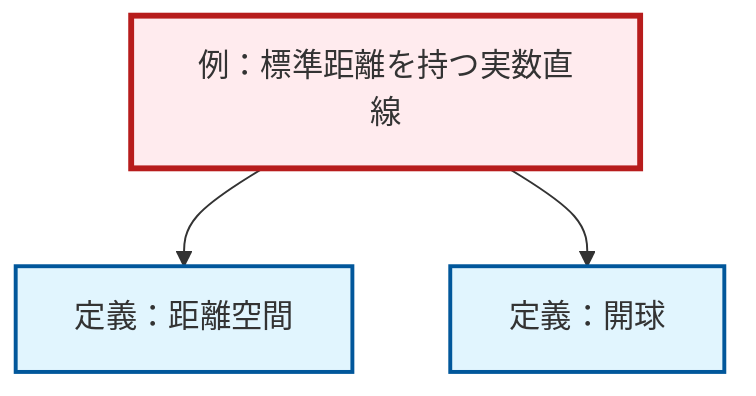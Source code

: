 graph TD
    classDef definition fill:#e1f5fe,stroke:#01579b,stroke-width:2px
    classDef theorem fill:#f3e5f5,stroke:#4a148c,stroke-width:2px
    classDef axiom fill:#fff3e0,stroke:#e65100,stroke-width:2px
    classDef example fill:#e8f5e9,stroke:#1b5e20,stroke-width:2px
    classDef current fill:#ffebee,stroke:#b71c1c,stroke-width:3px
    def-metric-space["定義：距離空間"]:::definition
    def-open-ball["定義：開球"]:::definition
    ex-real-line-metric["例：標準距離を持つ実数直線"]:::example
    ex-real-line-metric --> def-metric-space
    ex-real-line-metric --> def-open-ball
    class ex-real-line-metric current